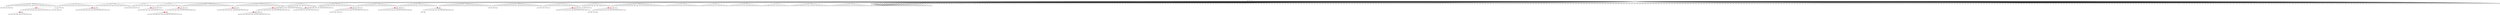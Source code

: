 digraph g {
	"64" -> "65";
	"65" [label="38"];
	"60" -> "61";
	"61" [color=indianred1, style=filled, label="6"];
	"59" -> "60";
	"60" [label="34"];
	"58" -> "59";
	"59" [color=indianred1, style=filled, label="46"];
	"58" -> "62";
	"62" [label="42"];
	"57" -> "58";
	"58" [label="6"];
	"55" -> "56";
	"56" [color=indianred1, style=filled, label="27"];
	"54" -> "55";
	"55" [label="47"];
	"52" -> "53";
	"53" [label="8"];
	"50" -> "51";
	"51" [color=indianred1, style=filled, label="29"];
	"49" -> "50";
	"50" [label="2"];
	"46" -> "47";
	"47" [color=indianred1, style=filled, label="18"];
	"45" -> "46";
	"46" [label="33"];
	"44" -> "45";
	"45" [color=indianred1, style=filled, label="10"];
	"43" -> "44";
	"44" [label="18"];
	"41" -> "42";
	"42" [color=indianred1, style=filled, label="48"];
	"40" -> "41";
	"41" [label="5"];
	"37" -> "38";
	"38" [color=indianred1, style=filled, label="50"];
	"36" -> "37";
	"37" [label="16"];
	"35" -> "36";
	"36" [color=indianred1, style=filled, label="35"];
	"34" -> "35";
	"35" [label="50"];
	"34" -> "39";
	"39" [label="44"];
	"29" -> "30";
	"30" [color=indianred1, style=filled, label="39"];
	"28" -> "29";
	"29" [label="17"];
	"28" -> "31";
	"31" [label="7"];
	"26" -> "27";
	"27" [label="31"];
	"25" -> "26";
	"26" [color=indianred1, style=filled, label="37"];
	"24" -> "25";
	"25" [label="49"];
	"21" -> "22";
	"22" [color=indianred1, style=filled, label="41"];
	"20" -> "21";
	"21" [label="32"];
	"18" -> "19";
	"19" [label="1"];
	"17" -> "18";
	"18" [color=indianred1, style=filled, label="28"];
	"16" -> "17";
	"17" [label="4"];
	"13" -> "14";
	"14" [label="36"];
	"10" -> "11";
	"11" [label="21"];
	"8" -> "9";
	"9" [color=indianred1, style=filled, label="15"];
	"6" -> "7";
	"7" [label="26"];
	"6" -> "8";
	"8" [label="43"];
	"4" -> "5";
	"5" [label="11"];
	"3" -> "4";
	"4" [color=indianred1, style=filled, label="40"];
	"2" -> "3";
	"3" [label="22"];
	"0" -> "1";
	"1" [label="9"];
	"0" -> "2";
	"2" [label="40"];
	"0" -> "6";
	"6" [label="15"];
	"0" -> "10";
	"10" [label="25"];
	"0" -> "12";
	"12" [label="45"];
	"0" -> "13";
	"13" [label="30"];
	"0" -> "15";
	"15" [label="14"];
	"0" -> "16";
	"16" [label="28"];
	"0" -> "20";
	"20" [label="41"];
	"0" -> "23";
	"23" [label="3"];
	"0" -> "24";
	"24" [label="37"];
	"0" -> "28";
	"28" [label="39"];
	"0" -> "32";
	"32" [label="24"];
	"0" -> "33";
	"33" [label="20"];
	"0" -> "34";
	"34" [label="35"];
	"0" -> "40";
	"40" [label="48"];
	"0" -> "43";
	"43" [label="10"];
	"0" -> "48";
	"48" [label="13"];
	"0" -> "49";
	"49" [label="29"];
	"0" -> "52";
	"52" [label="23"];
	"0" -> "54";
	"54" [label="27"];
	"0" -> "57";
	"57" [label="46"];
	"0" -> "63";
	"63" [label="12"];
	"0" -> "64";
	"64" [label="19"];
	"0" [label="germline"];
	"0" -> "cell1";
	"cell1" [shape=box];
	"6" -> "cell2";
	"cell2" [shape=box];
	"0" -> "cell3";
	"cell3" [shape=box];
	"10" -> "cell4";
	"cell4" [shape=box];
	"15" -> "cell5";
	"cell5" [shape=box];
	"0" -> "cell6";
	"cell6" [shape=box];
	"0" -> "cell7";
	"cell7" [shape=box];
	"32" -> "cell8";
	"cell8" [shape=box];
	"0" -> "cell9";
	"cell9" [shape=box];
	"0" -> "cell10";
	"cell10" [shape=box];
	"0" -> "cell11";
	"cell11" [shape=box];
	"0" -> "cell12";
	"cell12" [shape=box];
	"0" -> "cell13";
	"cell13" [shape=box];
	"32" -> "cell14";
	"cell14" [shape=box];
	"0" -> "cell15";
	"cell15" [shape=box];
	"1" -> "cell16";
	"cell16" [shape=box];
	"30" -> "cell17";
	"cell17" [shape=box];
	"57" -> "cell18";
	"cell18" [shape=box];
	"24" -> "cell19";
	"cell19" [shape=box];
	"15" -> "cell20";
	"cell20" [shape=box];
	"45" -> "cell21";
	"cell21" [shape=box];
	"18" -> "cell22";
	"cell22" [shape=box];
	"62" -> "cell23";
	"cell23" [shape=box];
	"1" -> "cell24";
	"cell24" [shape=box];
	"0" -> "cell25";
	"cell25" [shape=box];
	"9" -> "cell26";
	"cell26" [shape=box];
	"0" -> "cell27";
	"cell27" [shape=box];
	"15" -> "cell28";
	"cell28" [shape=box];
	"0" -> "cell29";
	"cell29" [shape=box];
	"0" -> "cell30";
	"cell30" [shape=box];
	"0" -> "cell31";
	"cell31" [shape=box];
	"0" -> "cell32";
	"cell32" [shape=box];
	"64" -> "cell33";
	"cell33" [shape=box];
	"0" -> "cell34";
	"cell34" [shape=box];
	"13" -> "cell35";
	"cell35" [shape=box];
	"0" -> "cell36";
	"cell36" [shape=box];
	"0" -> "cell37";
	"cell37" [shape=box];
	"0" -> "cell38";
	"cell38" [shape=box];
	"0" -> "cell39";
	"cell39" [shape=box];
	"8" -> "cell40";
	"cell40" [shape=box];
	"0" -> "cell41";
	"cell41" [shape=box];
	"0" -> "cell42";
	"cell42" [shape=box];
	"0" -> "cell43";
	"cell43" [shape=box];
	"34" -> "cell44";
	"cell44" [shape=box];
	"23" -> "cell45";
	"cell45" [shape=box];
	"0" -> "cell46";
	"cell46" [shape=box];
	"0" -> "cell47";
	"cell47" [shape=box];
	"0" -> "cell48";
	"cell48" [shape=box];
	"22" -> "cell49";
	"cell49" [shape=box];
	"12" -> "cell50";
	"cell50" [shape=box];
	"0" -> "cell51";
	"cell51" [shape=box];
	"30" -> "cell52";
	"cell52" [shape=box];
	"0" -> "cell53";
	"cell53" [shape=box];
	"0" -> "cell54";
	"cell54" [shape=box];
	"14" -> "cell55";
	"cell55" [shape=box];
	"8" -> "cell56";
	"cell56" [shape=box];
	"0" -> "cell57";
	"cell57" [shape=box];
	"61" -> "cell58";
	"cell58" [shape=box];
	"0" -> "cell59";
	"cell59" [shape=box];
	"0" -> "cell60";
	"cell60" [shape=box];
	"0" -> "cell61";
	"cell61" [shape=box];
	"0" -> "cell62";
	"cell62" [shape=box];
	"50" -> "cell63";
	"cell63" [shape=box];
	"0" -> "cell64";
	"cell64" [shape=box];
	"0" -> "cell65";
	"cell65" [shape=box];
	"4" -> "cell66";
	"cell66" [shape=box];
	"15" -> "cell67";
	"cell67" [shape=box];
	"43" -> "cell68";
	"cell68" [shape=box];
	"28" -> "cell69";
	"cell69" [shape=box];
	"0" -> "cell70";
	"cell70" [shape=box];
	"2" -> "cell71";
	"cell71" [shape=box];
	"0" -> "cell72";
	"cell72" [shape=box];
	"13" -> "cell73";
	"cell73" [shape=box];
	"63" -> "cell74";
	"cell74" [shape=box];
	"34" -> "cell75";
	"cell75" [shape=box];
	"0" -> "cell76";
	"cell76" [shape=box];
	"0" -> "cell77";
	"cell77" [shape=box];
	"26" -> "cell78";
	"cell78" [shape=box];
	"20" -> "cell79";
	"cell79" [shape=box];
	"38" -> "cell80";
	"cell80" [shape=box];
	"0" -> "cell81";
	"cell81" [shape=box];
	"0" -> "cell82";
	"cell82" [shape=box];
	"0" -> "cell83";
	"cell83" [shape=box];
	"59" -> "cell84";
	"cell84" [shape=box];
	"0" -> "cell85";
	"cell85" [shape=box];
	"2" -> "cell86";
	"cell86" [shape=box];
	"0" -> "cell87";
	"cell87" [shape=box];
	"56" -> "cell88";
	"cell88" [shape=box];
	"0" -> "cell89";
	"cell89" [shape=box];
	"59" -> "cell90";
	"cell90" [shape=box];
	"9" -> "cell91";
	"cell91" [shape=box];
	"56" -> "cell92";
	"cell92" [shape=box];
	"27" -> "cell93";
	"cell93" [shape=box];
	"0" -> "cell94";
	"cell94" [shape=box];
	"20" -> "cell95";
	"cell95" [shape=box];
	"45" -> "cell96";
	"cell96" [shape=box];
	"54" -> "cell97";
	"cell97" [shape=box];
	"0" -> "cell98";
	"cell98" [shape=box];
	"36" -> "cell99";
	"cell99" [shape=box];
	"0" -> "cell100";
	"cell100" [shape=box];
	"64" -> "cell101";
	"cell101" [shape=box];
	"64" -> "cell102";
	"cell102" [shape=box];
	"0" -> "cell103";
	"cell103" [shape=box];
	"60" -> "cell104";
	"cell104" [shape=box];
	"57" -> "cell105";
	"cell105" [shape=box];
	"0" -> "cell106";
	"cell106" [shape=box];
	"33" -> "cell107";
	"cell107" [shape=box];
	"16" -> "cell108";
	"cell108" [shape=box];
	"43" -> "cell109";
	"cell109" [shape=box];
	"40" -> "cell110";
	"cell110" [shape=box];
	"54" -> "cell111";
	"cell111" [shape=box];
	"22" -> "cell112";
	"cell112" [shape=box];
	"44" -> "cell113";
	"cell113" [shape=box];
	"33" -> "cell114";
	"cell114" [shape=box];
	"0" -> "cell115";
	"cell115" [shape=box];
	"0" -> "cell116";
	"cell116" [shape=box];
	"0" -> "cell117";
	"cell117" [shape=box];
	"13" -> "cell118";
	"cell118" [shape=box];
	"0" -> "cell119";
	"cell119" [shape=box];
	"7" -> "cell120";
	"cell120" [shape=box];
	"35" -> "cell121";
	"cell121" [shape=box];
	"53" -> "cell122";
	"cell122" [shape=box];
	"0" -> "cell123";
	"cell123" [shape=box];
	"2" -> "cell124";
	"cell124" [shape=box];
	"43" -> "cell125";
	"cell125" [shape=box];
	"0" -> "cell126";
	"cell126" [shape=box];
	"0" -> "cell127";
	"cell127" [shape=box];
	"0" -> "cell128";
	"cell128" [shape=box];
	"0" -> "cell129";
	"cell129" [shape=box];
	"0" -> "cell130";
	"cell130" [shape=box];
	"1" -> "cell131";
	"cell131" [shape=box];
	"57" -> "cell132";
	"cell132" [shape=box];
	"0" -> "cell133";
	"cell133" [shape=box];
	"10" -> "cell134";
	"cell134" [shape=box];
	"64" -> "cell135";
	"cell135" [shape=box];
	"0" -> "cell136";
	"cell136" [shape=box];
	"0" -> "cell137";
	"cell137" [shape=box];
	"0" -> "cell138";
	"cell138" [shape=box];
	"0" -> "cell139";
	"cell139" [shape=box];
	"1" -> "cell140";
	"cell140" [shape=box];
	"28" -> "cell141";
	"cell141" [shape=box];
	"2" -> "cell142";
	"cell142" [shape=box];
	"0" -> "cell143";
	"cell143" [shape=box];
	"36" -> "cell144";
	"cell144" [shape=box];
	"0" -> "cell145";
	"cell145" [shape=box];
	"47" -> "cell146";
	"cell146" [shape=box];
	"0" -> "cell147";
	"cell147" [shape=box];
	"24" -> "cell148";
	"cell148" [shape=box];
	"0" -> "cell149";
	"cell149" [shape=box];
	"0" -> "cell150";
	"cell150" [shape=box];
	"0" -> "cell151";
	"cell151" [shape=box];
	"42" -> "cell152";
	"cell152" [shape=box];
	"43" -> "cell153";
	"cell153" [shape=box];
	"0" -> "cell154";
	"cell154" [shape=box];
	"0" -> "cell155";
	"cell155" [shape=box];
	"0" -> "cell156";
	"cell156" [shape=box];
	"13" -> "cell157";
	"cell157" [shape=box];
	"53" -> "cell158";
	"cell158" [shape=box];
	"0" -> "cell159";
	"cell159" [shape=box];
	"0" -> "cell160";
	"cell160" [shape=box];
	"27" -> "cell161";
	"cell161" [shape=box];
	"0" -> "cell162";
	"cell162" [shape=box];
	"28" -> "cell163";
	"cell163" [shape=box];
	"44" -> "cell164";
	"cell164" [shape=box];
	"57" -> "cell165";
	"cell165" [shape=box];
	"13" -> "cell166";
	"cell166" [shape=box];
	"0" -> "cell167";
	"cell167" [shape=box];
	"12" -> "cell168";
	"cell168" [shape=box];
	"16" -> "cell169";
	"cell169" [shape=box];
	"0" -> "cell170";
	"cell170" [shape=box];
	"18" -> "cell171";
	"cell171" [shape=box];
	"9" -> "cell172";
	"cell172" [shape=box];
	"38" -> "cell173";
	"cell173" [shape=box];
	"0" -> "cell174";
	"cell174" [shape=box];
	"23" -> "cell175";
	"cell175" [shape=box];
	"1" -> "cell176";
	"cell176" [shape=box];
	"12" -> "cell177";
	"cell177" [shape=box];
	"40" -> "cell178";
	"cell178" [shape=box];
	"0" -> "cell179";
	"cell179" [shape=box];
	"11" -> "cell180";
	"cell180" [shape=box];
	"22" -> "cell181";
	"cell181" [shape=box];
	"0" -> "cell182";
	"cell182" [shape=box];
	"0" -> "cell183";
	"cell183" [shape=box];
	"39" -> "cell184";
	"cell184" [shape=box];
	"43" -> "cell185";
	"cell185" [shape=box];
	"0" -> "cell186";
	"cell186" [shape=box];
	"47" -> "cell187";
	"cell187" [shape=box];
	"0" -> "cell188";
	"cell188" [shape=box];
	"0" -> "cell189";
	"cell189" [shape=box];
	"0" -> "cell190";
	"cell190" [shape=box];
	"61" -> "cell191";
	"cell191" [shape=box];
	"0" -> "cell192";
	"cell192" [shape=box];
	"0" -> "cell193";
	"cell193" [shape=box];
	"0" -> "cell194";
	"cell194" [shape=box];
	"50" -> "cell195";
	"cell195" [shape=box];
	"51" -> "cell196";
	"cell196" [shape=box];
	"0" -> "cell197";
	"cell197" [shape=box];
	"0" -> "cell198";
	"cell198" [shape=box];
	"5" -> "cell199";
	"cell199" [shape=box];
	"0" -> "cell200";
	"cell200" [shape=box];
	"45" -> "cell201";
	"cell201" [shape=box];
	"0" -> "cell202";
	"cell202" [shape=box];
	"33" -> "cell203";
	"cell203" [shape=box];
	"13" -> "cell204";
	"cell204" [shape=box];
	"26" -> "cell205";
	"cell205" [shape=box];
	"0" -> "cell206";
	"cell206" [shape=box];
	"30" -> "cell207";
	"cell207" [shape=box];
	"0" -> "cell208";
	"cell208" [shape=box];
	"56" -> "cell209";
	"cell209" [shape=box];
	"38" -> "cell210";
	"cell210" [shape=box];
	"0" -> "cell211";
	"cell211" [shape=box];
	"2" -> "cell212";
	"cell212" [shape=box];
	"0" -> "cell213";
	"cell213" [shape=box];
	"13" -> "cell214";
	"cell214" [shape=box];
	"0" -> "cell215";
	"cell215" [shape=box];
	"0" -> "cell216";
	"cell216" [shape=box];
	"0" -> "cell217";
	"cell217" [shape=box];
	"0" -> "cell218";
	"cell218" [shape=box];
	"0" -> "cell219";
	"cell219" [shape=box];
	"0" -> "cell220";
	"cell220" [shape=box];
	"15" -> "cell221";
	"cell221" [shape=box];
	"0" -> "cell222";
	"cell222" [shape=box];
	"0" -> "cell223";
	"cell223" [shape=box];
	"64" -> "cell224";
	"cell224" [shape=box];
	"0" -> "cell225";
	"cell225" [shape=box];
	"0" -> "cell226";
	"cell226" [shape=box];
	"62" -> "cell227";
	"cell227" [shape=box];
	"47" -> "cell228";
	"cell228" [shape=box];
	"48" -> "cell229";
	"cell229" [shape=box];
	"0" -> "cell230";
	"cell230" [shape=box];
	"24" -> "cell231";
	"cell231" [shape=box];
	"0" -> "cell232";
	"cell232" [shape=box];
	"0" -> "cell233";
	"cell233" [shape=box];
	"0" -> "cell234";
	"cell234" [shape=box];
	"48" -> "cell235";
	"cell235" [shape=box];
	"36" -> "cell236";
	"cell236" [shape=box];
	"0" -> "cell237";
	"cell237" [shape=box];
	"0" -> "cell238";
	"cell238" [shape=box];
	"49" -> "cell239";
	"cell239" [shape=box];
	"9" -> "cell240";
	"cell240" [shape=box];
	"0" -> "cell241";
	"cell241" [shape=box];
	"16" -> "cell242";
	"cell242" [shape=box];
	"0" -> "cell243";
	"cell243" [shape=box];
	"0" -> "cell244";
	"cell244" [shape=box];
	"0" -> "cell245";
	"cell245" [shape=box];
	"0" -> "cell246";
	"cell246" [shape=box];
	"0" -> "cell247";
	"cell247" [shape=box];
	"9" -> "cell248";
	"cell248" [shape=box];
	"0" -> "cell249";
	"cell249" [shape=box];
	"0" -> "cell250";
	"cell250" [shape=box];
	"0" -> "cell251";
	"cell251" [shape=box];
	"0" -> "cell252";
	"cell252" [shape=box];
	"0" -> "cell253";
	"cell253" [shape=box];
	"63" -> "cell254";
	"cell254" [shape=box];
	"32" -> "cell255";
	"cell255" [shape=box];
	"36" -> "cell256";
	"cell256" [shape=box];
	"42" -> "cell257";
	"cell257" [shape=box];
	"29" -> "cell258";
	"cell258" [shape=box];
	"33" -> "cell259";
	"cell259" [shape=box];
	"0" -> "cell260";
	"cell260" [shape=box];
	"42" -> "cell261";
	"cell261" [shape=box];
	"0" -> "cell262";
	"cell262" [shape=box];
	"0" -> "cell263";
	"cell263" [shape=box];
	"24" -> "cell264";
	"cell264" [shape=box];
	"0" -> "cell265";
	"cell265" [shape=box];
	"0" -> "cell266";
	"cell266" [shape=box];
	"65" -> "cell267";
	"cell267" [shape=box];
	"0" -> "cell268";
	"cell268" [shape=box];
	"0" -> "cell269";
	"cell269" [shape=box];
	"0" -> "cell270";
	"cell270" [shape=box];
	"0" -> "cell271";
	"cell271" [shape=box];
	"40" -> "cell272";
	"cell272" [shape=box];
	"59" -> "cell273";
	"cell273" [shape=box];
	"0" -> "cell274";
	"cell274" [shape=box];
	"52" -> "cell275";
	"cell275" [shape=box];
	"0" -> "cell276";
	"cell276" [shape=box];
	"15" -> "cell277";
	"cell277" [shape=box];
	"0" -> "cell278";
	"cell278" [shape=box];
	"9" -> "cell279";
	"cell279" [shape=box];
	"52" -> "cell280";
	"cell280" [shape=box];
	"0" -> "cell281";
	"cell281" [shape=box];
	"0" -> "cell282";
	"cell282" [shape=box];
	"59" -> "cell283";
	"cell283" [shape=box];
	"0" -> "cell284";
	"cell284" [shape=box];
	"39" -> "cell285";
	"cell285" [shape=box];
	"0" -> "cell286";
	"cell286" [shape=box];
	"32" -> "cell287";
	"cell287" [shape=box];
	"0" -> "cell288";
	"cell288" [shape=box];
	"0" -> "cell289";
	"cell289" [shape=box];
	"0" -> "cell290";
	"cell290" [shape=box];
	"1" -> "cell291";
	"cell291" [shape=box];
	"57" -> "cell292";
	"cell292" [shape=box];
	"0" -> "cell293";
	"cell293" [shape=box];
	"64" -> "cell294";
	"cell294" [shape=box];
	"0" -> "cell295";
	"cell295" [shape=box];
	"2" -> "cell296";
	"cell296" [shape=box];
	"0" -> "cell297";
	"cell297" [shape=box];
	"28" -> "cell298";
	"cell298" [shape=box];
	"0" -> "cell299";
	"cell299" [shape=box];
	"24" -> "cell300";
	"cell300" [shape=box];
	"48" -> "cell301";
	"cell301" [shape=box];
	"4" -> "cell302";
	"cell302" [shape=box];
	"42" -> "cell303";
	"cell303" [shape=box];
	"61" -> "cell304";
	"cell304" [shape=box];
	"0" -> "cell305";
	"cell305" [shape=box];
	"23" -> "cell306";
	"cell306" [shape=box];
	"18" -> "cell307";
	"cell307" [shape=box];
	"0" -> "cell308";
	"cell308" [shape=box];
	"0" -> "cell309";
	"cell309" [shape=box];
	"0" -> "cell310";
	"cell310" [shape=box];
	"0" -> "cell311";
	"cell311" [shape=box];
	"0" -> "cell312";
	"cell312" [shape=box];
	"23" -> "cell313";
	"cell313" [shape=box];
	"51" -> "cell314";
	"cell314" [shape=box];
	"0" -> "cell315";
	"cell315" [shape=box];
	"55" -> "cell316";
	"cell316" [shape=box];
	"0" -> "cell317";
	"cell317" [shape=box];
	"0" -> "cell318";
	"cell318" [shape=box];
	"0" -> "cell319";
	"cell319" [shape=box];
	"0" -> "cell320";
	"cell320" [shape=box];
	"58" -> "cell321";
	"cell321" [shape=box];
	"0" -> "cell322";
	"cell322" [shape=box];
	"1" -> "cell323";
	"cell323" [shape=box];
	"19" -> "cell324";
	"cell324" [shape=box];
	"22" -> "cell325";
	"cell325" [shape=box];
	"0" -> "cell326";
	"cell326" [shape=box];
	"0" -> "cell327";
	"cell327" [shape=box];
	"0" -> "cell328";
	"cell328" [shape=box];
	"18" -> "cell329";
	"cell329" [shape=box];
	"54" -> "cell330";
	"cell330" [shape=box];
	"1" -> "cell331";
	"cell331" [shape=box];
	"0" -> "cell332";
	"cell332" [shape=box];
	"61" -> "cell333";
	"cell333" [shape=box];
	"13" -> "cell334";
	"cell334" [shape=box];
	"33" -> "cell335";
	"cell335" [shape=box];
	"0" -> "cell336";
	"cell336" [shape=box];
	"36" -> "cell337";
	"cell337" [shape=box];
	"0" -> "cell338";
	"cell338" [shape=box];
	"33" -> "cell339";
	"cell339" [shape=box];
	"49" -> "cell340";
	"cell340" [shape=box];
	"2" -> "cell341";
	"cell341" [shape=box];
	"0" -> "cell342";
	"cell342" [shape=box];
	"4" -> "cell343";
	"cell343" [shape=box];
	"0" -> "cell344";
	"cell344" [shape=box];
	"64" -> "cell345";
	"cell345" [shape=box];
	"42" -> "cell346";
	"cell346" [shape=box];
	"1" -> "cell347";
	"cell347" [shape=box];
	"31" -> "cell348";
	"cell348" [shape=box];
	"20" -> "cell349";
	"cell349" [shape=box];
	"0" -> "cell350";
	"cell350" [shape=box];
	"0" -> "cell351";
	"cell351" [shape=box];
	"39" -> "cell352";
	"cell352" [shape=box];
	"0" -> "cell353";
	"cell353" [shape=box];
	"0" -> "cell354";
	"cell354" [shape=box];
	"0" -> "cell355";
	"cell355" [shape=box];
	"59" -> "cell356";
	"cell356" [shape=box];
	"20" -> "cell357";
	"cell357" [shape=box];
	"0" -> "cell358";
	"cell358" [shape=box];
	"0" -> "cell359";
	"cell359" [shape=box];
	"38" -> "cell360";
	"cell360" [shape=box];
	"0" -> "cell361";
	"cell361" [shape=box];
	"0" -> "cell362";
	"cell362" [shape=box];
	"32" -> "cell363";
	"cell363" [shape=box];
	"0" -> "cell364";
	"cell364" [shape=box];
	"43" -> "cell365";
	"cell365" [shape=box];
	"0" -> "cell366";
	"cell366" [shape=box];
	"64" -> "cell367";
	"cell367" [shape=box];
	"0" -> "cell368";
	"cell368" [shape=box];
	"0" -> "cell369";
	"cell369" [shape=box];
	"0" -> "cell370";
	"cell370" [shape=box];
	"51" -> "cell371";
	"cell371" [shape=box];
	"0" -> "cell372";
	"cell372" [shape=box];
	"63" -> "cell373";
	"cell373" [shape=box];
	"51" -> "cell374";
	"cell374" [shape=box];
	"11" -> "cell375";
	"cell375" [shape=box];
	"43" -> "cell376";
	"cell376" [shape=box];
	"43" -> "cell377";
	"cell377" [shape=box];
	"51" -> "cell378";
	"cell378" [shape=box];
	"0" -> "cell379";
	"cell379" [shape=box];
	"0" -> "cell380";
	"cell380" [shape=box];
	"0" -> "cell381";
	"cell381" [shape=box];
	"0" -> "cell382";
	"cell382" [shape=box];
	"47" -> "cell383";
	"cell383" [shape=box];
	"0" -> "cell384";
	"cell384" [shape=box];
	"38" -> "cell385";
	"cell385" [shape=box];
	"0" -> "cell386";
	"cell386" [shape=box];
	"0" -> "cell387";
	"cell387" [shape=box];
	"24" -> "cell388";
	"cell388" [shape=box];
	"0" -> "cell389";
	"cell389" [shape=box];
	"0" -> "cell390";
	"cell390" [shape=box];
	"41" -> "cell391";
	"cell391" [shape=box];
	"57" -> "cell392";
	"cell392" [shape=box];
	"0" -> "cell393";
	"cell393" [shape=box];
	"22" -> "cell394";
	"cell394" [shape=box];
	"42" -> "cell395";
	"cell395" [shape=box];
	"3" -> "cell396";
	"cell396" [shape=box];
	"32" -> "cell397";
	"cell397" [shape=box];
	"42" -> "cell398";
	"cell398" [shape=box];
	"9" -> "cell399";
	"cell399" [shape=box];
	"10" -> "cell400";
	"cell400" [shape=box];
	"0" -> "cell401";
	"cell401" [shape=box];
	"47" -> "cell402";
	"cell402" [shape=box];
	"0" -> "cell403";
	"cell403" [shape=box];
	"17" -> "cell404";
	"cell404" [shape=box];
	"52" -> "cell405";
	"cell405" [shape=box];
	"0" -> "cell406";
	"cell406" [shape=box];
	"0" -> "cell407";
	"cell407" [shape=box];
	"28" -> "cell408";
	"cell408" [shape=box];
	"63" -> "cell409";
	"cell409" [shape=box];
	"0" -> "cell410";
	"cell410" [shape=box];
	"0" -> "cell411";
	"cell411" [shape=box];
	"40" -> "cell412";
	"cell412" [shape=box];
	"0" -> "cell413";
	"cell413" [shape=box];
	"0" -> "cell414";
	"cell414" [shape=box];
	"0" -> "cell415";
	"cell415" [shape=box];
	"0" -> "cell416";
	"cell416" [shape=box];
	"0" -> "cell417";
	"cell417" [shape=box];
	"0" -> "cell418";
	"cell418" [shape=box];
	"0" -> "cell419";
	"cell419" [shape=box];
	"0" -> "cell420";
	"cell420" [shape=box];
	"0" -> "cell421";
	"cell421" [shape=box];
	"16" -> "cell422";
	"cell422" [shape=box];
	"0" -> "cell423";
	"cell423" [shape=box];
	"0" -> "cell424";
	"cell424" [shape=box];
	"0" -> "cell425";
	"cell425" [shape=box];
	"0" -> "cell426";
	"cell426" [shape=box];
	"18" -> "cell427";
	"cell427" [shape=box];
	"49" -> "cell428";
	"cell428" [shape=box];
	"16" -> "cell429";
	"cell429" [shape=box];
	"0" -> "cell430";
	"cell430" [shape=box];
	"2" -> "cell431";
	"cell431" [shape=box];
	"0" -> "cell432";
	"cell432" [shape=box];
	"0" -> "cell433";
	"cell433" [shape=box];
	"51" -> "cell434";
	"cell434" [shape=box];
	"0" -> "cell435";
	"cell435" [shape=box];
	"0" -> "cell436";
	"cell436" [shape=box];
	"0" -> "cell437";
	"cell437" [shape=box];
	"0" -> "cell438";
	"cell438" [shape=box];
	"0" -> "cell439";
	"cell439" [shape=box];
	"0" -> "cell440";
	"cell440" [shape=box];
	"43" -> "cell441";
	"cell441" [shape=box];
	"0" -> "cell442";
	"cell442" [shape=box];
	"0" -> "cell443";
	"cell443" [shape=box];
	"0" -> "cell444";
	"cell444" [shape=box];
	"10" -> "cell445";
	"cell445" [shape=box];
	"10" -> "cell446";
	"cell446" [shape=box];
	"0" -> "cell447";
	"cell447" [shape=box];
	"32" -> "cell448";
	"cell448" [shape=box];
	"0" -> "cell449";
	"cell449" [shape=box];
	"43" -> "cell450";
	"cell450" [shape=box];
	"40" -> "cell451";
	"cell451" [shape=box];
	"23" -> "cell452";
	"cell452" [shape=box];
	"0" -> "cell453";
	"cell453" [shape=box];
	"0" -> "cell454";
	"cell454" [shape=box];
	"36" -> "cell455";
	"cell455" [shape=box];
	"22" -> "cell456";
	"cell456" [shape=box];
	"0" -> "cell457";
	"cell457" [shape=box];
	"0" -> "cell458";
	"cell458" [shape=box];
	"13" -> "cell459";
	"cell459" [shape=box];
	"54" -> "cell460";
	"cell460" [shape=box];
	"16" -> "cell461";
	"cell461" [shape=box];
	"0" -> "cell462";
	"cell462" [shape=box];
	"0" -> "cell463";
	"cell463" [shape=box];
	"65" -> "cell464";
	"cell464" [shape=box];
	"6" -> "cell465";
	"cell465" [shape=box];
	"0" -> "cell466";
	"cell466" [shape=box];
	"0" -> "cell467";
	"cell467" [shape=box];
	"0" -> "cell468";
	"cell468" [shape=box];
	"10" -> "cell469";
	"cell469" [shape=box];
	"34" -> "cell470";
	"cell470" [shape=box];
	"0" -> "cell471";
	"cell471" [shape=box];
	"9" -> "cell472";
	"cell472" [shape=box];
	"0" -> "cell473";
	"cell473" [shape=box];
	"58" -> "cell474";
	"cell474" [shape=box];
	"43" -> "cell475";
	"cell475" [shape=box];
	"24" -> "cell476";
	"cell476" [shape=box];
	"0" -> "cell477";
	"cell477" [shape=box];
	"0" -> "cell478";
	"cell478" [shape=box];
	"0" -> "cell479";
	"cell479" [shape=box];
	"0" -> "cell480";
	"cell480" [shape=box];
	"33" -> "cell481";
	"cell481" [shape=box];
	"0" -> "cell482";
	"cell482" [shape=box];
	"0" -> "cell483";
	"cell483" [shape=box];
	"0" -> "cell484";
	"cell484" [shape=box];
	"7" -> "cell485";
	"cell485" [shape=box];
	"0" -> "cell486";
	"cell486" [shape=box];
	"24" -> "cell487";
	"cell487" [shape=box];
	"51" -> "cell488";
	"cell488" [shape=box];
	"33" -> "cell489";
	"cell489" [shape=box];
	"0" -> "cell490";
	"cell490" [shape=box];
	"45" -> "cell491";
	"cell491" [shape=box];
	"0" -> "cell492";
	"cell492" [shape=box];
	"0" -> "cell493";
	"cell493" [shape=box];
	"57" -> "cell494";
	"cell494" [shape=box];
	"0" -> "cell495";
	"cell495" [shape=box];
	"0" -> "cell496";
	"cell496" [shape=box];
	"14" -> "cell497";
	"cell497" [shape=box];
	"36" -> "cell498";
	"cell498" [shape=box];
	"61" -> "cell499";
	"cell499" [shape=box];
	"65" -> "cell500";
	"cell500" [shape=box];
	"43" -> "cell501";
	"cell501" [shape=box];
	"45" -> "cell502";
	"cell502" [shape=box];
	"0" -> "cell503";
	"cell503" [shape=box];
	"26" -> "cell504";
	"cell504" [shape=box];
	"0" -> "cell505";
	"cell505" [shape=box];
	"0" -> "cell506";
	"cell506" [shape=box];
	"39" -> "cell507";
	"cell507" [shape=box];
	"0" -> "cell508";
	"cell508" [shape=box];
	"0" -> "cell509";
	"cell509" [shape=box];
	"15" -> "cell510";
	"cell510" [shape=box];
	"0" -> "cell511";
	"cell511" [shape=box];
	"0" -> "cell512";
	"cell512" [shape=box];
	"10" -> "cell513";
	"cell513" [shape=box];
	"0" -> "cell514";
	"cell514" [shape=box];
	"0" -> "cell515";
	"cell515" [shape=box];
	"0" -> "cell516";
	"cell516" [shape=box];
	"48" -> "cell517";
	"cell517" [shape=box];
	"0" -> "cell518";
	"cell518" [shape=box];
	"48" -> "cell519";
	"cell519" [shape=box];
	"4" -> "cell520";
	"cell520" [shape=box];
	"12" -> "cell521";
	"cell521" [shape=box];
	"33" -> "cell522";
	"cell522" [shape=box];
	"0" -> "cell523";
	"cell523" [shape=box];
	"0" -> "cell524";
	"cell524" [shape=box];
	"47" -> "cell525";
	"cell525" [shape=box];
	"0" -> "cell526";
	"cell526" [shape=box];
	"0" -> "cell527";
	"cell527" [shape=box];
	"0" -> "cell528";
	"cell528" [shape=box];
	"0" -> "cell529";
	"cell529" [shape=box];
	"16" -> "cell530";
	"cell530" [shape=box];
	"4" -> "cell531";
	"cell531" [shape=box];
	"42" -> "cell532";
	"cell532" [shape=box];
	"0" -> "cell533";
	"cell533" [shape=box];
	"0" -> "cell534";
	"cell534" [shape=box];
	"52" -> "cell535";
	"cell535" [shape=box];
	"13" -> "cell536";
	"cell536" [shape=box];
	"42" -> "cell537";
	"cell537" [shape=box];
	"20" -> "cell538";
	"cell538" [shape=box];
	"0" -> "cell539";
	"cell539" [shape=box];
	"0" -> "cell540";
	"cell540" [shape=box];
	"0" -> "cell541";
	"cell541" [shape=box];
	"16" -> "cell542";
	"cell542" [shape=box];
	"0" -> "cell543";
	"cell543" [shape=box];
	"4" -> "cell544";
	"cell544" [shape=box];
	"0" -> "cell545";
	"cell545" [shape=box];
	"0" -> "cell546";
	"cell546" [shape=box];
	"58" -> "cell547";
	"cell547" [shape=box];
	"34" -> "cell548";
	"cell548" [shape=box];
	"0" -> "cell549";
	"cell549" [shape=box];
	"2" -> "cell550";
	"cell550" [shape=box];
	"2" -> "cell551";
	"cell551" [shape=box];
	"12" -> "cell552";
	"cell552" [shape=box];
	"0" -> "cell553";
	"cell553" [shape=box];
	"10" -> "cell554";
	"cell554" [shape=box];
	"54" -> "cell555";
	"cell555" [shape=box];
	"10" -> "cell556";
	"cell556" [shape=box];
	"0" -> "cell557";
	"cell557" [shape=box];
	"0" -> "cell558";
	"cell558" [shape=box];
	"14" -> "cell559";
	"cell559" [shape=box];
	"0" -> "cell560";
	"cell560" [shape=box];
	"0" -> "cell561";
	"cell561" [shape=box];
	"10" -> "cell562";
	"cell562" [shape=box];
	"24" -> "cell563";
	"cell563" [shape=box];
	"0" -> "cell564";
	"cell564" [shape=box];
	"0" -> "cell565";
	"cell565" [shape=box];
	"49" -> "cell566";
	"cell566" [shape=box];
	"0" -> "cell567";
	"cell567" [shape=box];
	"0" -> "cell568";
	"cell568" [shape=box];
	"6" -> "cell569";
	"cell569" [shape=box];
	"29" -> "cell570";
	"cell570" [shape=box];
	"0" -> "cell571";
	"cell571" [shape=box];
	"37" -> "cell572";
	"cell572" [shape=box];
	"0" -> "cell573";
	"cell573" [shape=box];
	"0" -> "cell574";
	"cell574" [shape=box];
	"0" -> "cell575";
	"cell575" [shape=box];
	"36" -> "cell576";
	"cell576" [shape=box];
	"2" -> "cell577";
	"cell577" [shape=box];
	"0" -> "cell578";
	"cell578" [shape=box];
	"64" -> "cell579";
	"cell579" [shape=box];
	"24" -> "cell580";
	"cell580" [shape=box];
	"22" -> "cell581";
	"cell581" [shape=box];
	"0" -> "cell582";
	"cell582" [shape=box];
	"0" -> "cell583";
	"cell583" [shape=box];
	"35" -> "cell584";
	"cell584" [shape=box];
	"4" -> "cell585";
	"cell585" [shape=box];
	"62" -> "cell586";
	"cell586" [shape=box];
	"63" -> "cell587";
	"cell587" [shape=box];
	"28" -> "cell588";
	"cell588" [shape=box];
	"0" -> "cell589";
	"cell589" [shape=box];
	"0" -> "cell590";
	"cell590" [shape=box];
	"0" -> "cell591";
	"cell591" [shape=box];
	"20" -> "cell592";
	"cell592" [shape=box];
	"0" -> "cell593";
	"cell593" [shape=box];
	"24" -> "cell594";
	"cell594" [shape=box];
	"57" -> "cell595";
	"cell595" [shape=box];
	"54" -> "cell596";
	"cell596" [shape=box];
	"18" -> "cell597";
	"cell597" [shape=box];
	"0" -> "cell598";
	"cell598" [shape=box];
	"54" -> "cell599";
	"cell599" [shape=box];
	"16" -> "cell600";
	"cell600" [shape=box];
	"0" -> "cell601";
	"cell601" [shape=box];
	"31" -> "cell602";
	"cell602" [shape=box];
	"38" -> "cell603";
	"cell603" [shape=box];
	"0" -> "cell604";
	"cell604" [shape=box];
	"53" -> "cell605";
	"cell605" [shape=box];
	"6" -> "cell606";
	"cell606" [shape=box];
	"6" -> "cell607";
	"cell607" [shape=box];
	"0" -> "cell608";
	"cell608" [shape=box];
	"56" -> "cell609";
	"cell609" [shape=box];
	"49" -> "cell610";
	"cell610" [shape=box];
	"40" -> "cell611";
	"cell611" [shape=box];
	"47" -> "cell612";
	"cell612" [shape=box];
	"0" -> "cell613";
	"cell613" [shape=box];
	"0" -> "cell614";
	"cell614" [shape=box];
	"0" -> "cell615";
	"cell615" [shape=box];
	"20" -> "cell616";
	"cell616" [shape=box];
	"26" -> "cell617";
	"cell617" [shape=box];
	"12" -> "cell618";
	"cell618" [shape=box];
	"26" -> "cell619";
	"cell619" [shape=box];
	"1" -> "cell620";
	"cell620" [shape=box];
	"39" -> "cell621";
	"cell621" [shape=box];
	"0" -> "cell622";
	"cell622" [shape=box];
	"0" -> "cell623";
	"cell623" [shape=box];
	"0" -> "cell624";
	"cell624" [shape=box];
	"0" -> "cell625";
	"cell625" [shape=box];
	"29" -> "cell626";
	"cell626" [shape=box];
	"52" -> "cell627";
	"cell627" [shape=box];
	"30" -> "cell628";
	"cell628" [shape=box];
	"0" -> "cell629";
	"cell629" [shape=box];
	"9" -> "cell630";
	"cell630" [shape=box];
	"51" -> "cell631";
	"cell631" [shape=box];
	"0" -> "cell632";
	"cell632" [shape=box];
	"0" -> "cell633";
	"cell633" [shape=box];
	"0" -> "cell634";
	"cell634" [shape=box];
	"13" -> "cell635";
	"cell635" [shape=box];
	"0" -> "cell636";
	"cell636" [shape=box];
	"0" -> "cell637";
	"cell637" [shape=box];
	"0" -> "cell638";
	"cell638" [shape=box];
	"0" -> "cell639";
	"cell639" [shape=box];
	"0" -> "cell640";
	"cell640" [shape=box];
	"2" -> "cell641";
	"cell641" [shape=box];
	"0" -> "cell642";
	"cell642" [shape=box];
	"56" -> "cell643";
	"cell643" [shape=box];
	"34" -> "cell644";
	"cell644" [shape=box];
	"0" -> "cell645";
	"cell645" [shape=box];
	"36" -> "cell646";
	"cell646" [shape=box];
	"51" -> "cell647";
	"cell647" [shape=box];
	"0" -> "cell648";
	"cell648" [shape=box];
	"0" -> "cell649";
	"cell649" [shape=box];
	"64" -> "cell650";
	"cell650" [shape=box];
	"63" -> "cell651";
	"cell651" [shape=box];
	"59" -> "cell652";
	"cell652" [shape=box];
	"0" -> "cell653";
	"cell653" [shape=box];
	"0" -> "cell654";
	"cell654" [shape=box];
	"0" -> "cell655";
	"cell655" [shape=box];
	"0" -> "cell656";
	"cell656" [shape=box];
	"0" -> "cell657";
	"cell657" [shape=box];
	"47" -> "cell658";
	"cell658" [shape=box];
	"0" -> "cell659";
	"cell659" [shape=box];
	"0" -> "cell660";
	"cell660" [shape=box];
	"22" -> "cell661";
	"cell661" [shape=box];
	"1" -> "cell662";
	"cell662" [shape=box];
	"0" -> "cell663";
	"cell663" [shape=box];
	"0" -> "cell664";
	"cell664" [shape=box];
	"0" -> "cell665";
	"cell665" [shape=box];
	"0" -> "cell666";
	"cell666" [shape=box];
	"0" -> "cell667";
	"cell667" [shape=box];
	"26" -> "cell668";
	"cell668" [shape=box];
	"0" -> "cell669";
	"cell669" [shape=box];
	"0" -> "cell670";
	"cell670" [shape=box];
	"6" -> "cell671";
	"cell671" [shape=box];
	"0" -> "cell672";
	"cell672" [shape=box];
	"0" -> "cell673";
	"cell673" [shape=box];
	"0" -> "cell674";
	"cell674" [shape=box];
	"0" -> "cell675";
	"cell675" [shape=box];
	"5" -> "cell676";
	"cell676" [shape=box];
	"30" -> "cell677";
	"cell677" [shape=box];
	"0" -> "cell678";
	"cell678" [shape=box];
	"0" -> "cell679";
	"cell679" [shape=box];
	"65" -> "cell680";
	"cell680" [shape=box];
	"0" -> "cell681";
	"cell681" [shape=box];
	"56" -> "cell682";
	"cell682" [shape=box];
	"0" -> "cell683";
	"cell683" [shape=box];
	"8" -> "cell684";
	"cell684" [shape=box];
	"34" -> "cell685";
	"cell685" [shape=box];
	"0" -> "cell686";
	"cell686" [shape=box];
	"0" -> "cell687";
	"cell687" [shape=box];
	"0" -> "cell688";
	"cell688" [shape=box];
	"0" -> "cell689";
	"cell689" [shape=box];
	"25" -> "cell690";
	"cell690" [shape=box];
	"0" -> "cell691";
	"cell691" [shape=box];
	"0" -> "cell692";
	"cell692" [shape=box];
	"0" -> "cell693";
	"cell693" [shape=box];
	"0" -> "cell694";
	"cell694" [shape=box];
	"0" -> "cell695";
	"cell695" [shape=box];
	"16" -> "cell696";
	"cell696" [shape=box];
	"0" -> "cell697";
	"cell697" [shape=box];
	"56" -> "cell698";
	"cell698" [shape=box];
	"37" -> "cell699";
	"cell699" [shape=box];
	"23" -> "cell700";
	"cell700" [shape=box];
	"0" -> "cell701";
	"cell701" [shape=box];
	"20" -> "cell702";
	"cell702" [shape=box];
	"32" -> "cell703";
	"cell703" [shape=box];
	"0" -> "cell704";
	"cell704" [shape=box];
	"0" -> "cell705";
	"cell705" [shape=box];
	"0" -> "cell706";
	"cell706" [shape=box];
	"22" -> "cell707";
	"cell707" [shape=box];
	"57" -> "cell708";
	"cell708" [shape=box];
	"0" -> "cell709";
	"cell709" [shape=box];
	"61" -> "cell710";
	"cell710" [shape=box];
	"0" -> "cell711";
	"cell711" [shape=box];
	"26" -> "cell712";
	"cell712" [shape=box];
	"0" -> "cell713";
	"cell713" [shape=box];
	"5" -> "cell714";
	"cell714" [shape=box];
	"0" -> "cell715";
	"cell715" [shape=box];
	"43" -> "cell716";
	"cell716" [shape=box];
	"0" -> "cell717";
	"cell717" [shape=box];
	"0" -> "cell718";
	"cell718" [shape=box];
	"0" -> "cell719";
	"cell719" [shape=box];
	"0" -> "cell720";
	"cell720" [shape=box];
	"0" -> "cell721";
	"cell721" [shape=box];
	"11" -> "cell722";
	"cell722" [shape=box];
	"0" -> "cell723";
	"cell723" [shape=box];
	"47" -> "cell724";
	"cell724" [shape=box];
	"0" -> "cell725";
	"cell725" [shape=box];
	"0" -> "cell726";
	"cell726" [shape=box];
	"63" -> "cell727";
	"cell727" [shape=box];
	"33" -> "cell728";
	"cell728" [shape=box];
	"47" -> "cell729";
	"cell729" [shape=box];
	"24" -> "cell730";
	"cell730" [shape=box];
	"0" -> "cell731";
	"cell731" [shape=box];
	"63" -> "cell732";
	"cell732" [shape=box];
	"0" -> "cell733";
	"cell733" [shape=box];
	"53" -> "cell734";
	"cell734" [shape=box];
	"0" -> "cell735";
	"cell735" [shape=box];
	"0" -> "cell736";
	"cell736" [shape=box];
	"43" -> "cell737";
	"cell737" [shape=box];
	"0" -> "cell738";
	"cell738" [shape=box];
	"0" -> "cell739";
	"cell739" [shape=box];
	"0" -> "cell740";
	"cell740" [shape=box];
	"0" -> "cell741";
	"cell741" [shape=box];
	"30" -> "cell742";
	"cell742" [shape=box];
	"0" -> "cell743";
	"cell743" [shape=box];
	"56" -> "cell744";
	"cell744" [shape=box];
	"0" -> "cell745";
	"cell745" [shape=box];
	"0" -> "cell746";
	"cell746" [shape=box];
	"0" -> "cell747";
	"cell747" [shape=box];
	"47" -> "cell748";
	"cell748" [shape=box];
	"0" -> "cell749";
	"cell749" [shape=box];
	"64" -> "cell750";
	"cell750" [shape=box];
	"4" -> "cell751";
	"cell751" [shape=box];
	"34" -> "cell752";
	"cell752" [shape=box];
	"0" -> "cell753";
	"cell753" [shape=box];
	"45" -> "cell754";
	"cell754" [shape=box];
	"0" -> "cell755";
	"cell755" [shape=box];
	"45" -> "cell756";
	"cell756" [shape=box];
	"0" -> "cell757";
	"cell757" [shape=box];
	"0" -> "cell758";
	"cell758" [shape=box];
	"0" -> "cell759";
	"cell759" [shape=box];
	"64" -> "cell760";
	"cell760" [shape=box];
	"0" -> "cell761";
	"cell761" [shape=box];
	"32" -> "cell762";
	"cell762" [shape=box];
	"37" -> "cell763";
	"cell763" [shape=box];
	"30" -> "cell764";
	"cell764" [shape=box];
	"46" -> "cell765";
	"cell765" [shape=box];
	"0" -> "cell766";
	"cell766" [shape=box];
	"61" -> "cell767";
	"cell767" [shape=box];
	"56" -> "cell768";
	"cell768" [shape=box];
	"0" -> "cell769";
	"cell769" [shape=box];
	"28" -> "cell770";
	"cell770" [shape=box];
	"0" -> "cell771";
	"cell771" [shape=box];
	"12" -> "cell772";
	"cell772" [shape=box];
	"61" -> "cell773";
	"cell773" [shape=box];
	"0" -> "cell774";
	"cell774" [shape=box];
	"0" -> "cell775";
	"cell775" [shape=box];
	"13" -> "cell776";
	"cell776" [shape=box];
	"32" -> "cell777";
	"cell777" [shape=box];
	"49" -> "cell778";
	"cell778" [shape=box];
	"0" -> "cell779";
	"cell779" [shape=box];
	"16" -> "cell780";
	"cell780" [shape=box];
	"13" -> "cell781";
	"cell781" [shape=box];
	"0" -> "cell782";
	"cell782" [shape=box];
	"4" -> "cell783";
	"cell783" [shape=box];
	"33" -> "cell784";
	"cell784" [shape=box];
	"0" -> "cell785";
	"cell785" [shape=box];
	"0" -> "cell786";
	"cell786" [shape=box];
	"26" -> "cell787";
	"cell787" [shape=box];
	"34" -> "cell788";
	"cell788" [shape=box];
	"45" -> "cell789";
	"cell789" [shape=box];
	"0" -> "cell790";
	"cell790" [shape=box];
	"0" -> "cell791";
	"cell791" [shape=box];
	"16" -> "cell792";
	"cell792" [shape=box];
	"0" -> "cell793";
	"cell793" [shape=box];
	"22" -> "cell794";
	"cell794" [shape=box];
	"0" -> "cell795";
	"cell795" [shape=box];
	"53" -> "cell796";
	"cell796" [shape=box];
	"0" -> "cell797";
	"cell797" [shape=box];
	"38" -> "cell798";
	"cell798" [shape=box];
	"10" -> "cell799";
	"cell799" [shape=box];
	"0" -> "cell800";
	"cell800" [shape=box];
	"3" -> "cell801";
	"cell801" [shape=box];
	"0" -> "cell802";
	"cell802" [shape=box];
	"15" -> "cell803";
	"cell803" [shape=box];
	"2" -> "cell804";
	"cell804" [shape=box];
	"12" -> "cell805";
	"cell805" [shape=box];
	"6" -> "cell806";
	"cell806" [shape=box];
	"50" -> "cell807";
	"cell807" [shape=box];
	"4" -> "cell808";
	"cell808" [shape=box];
	"0" -> "cell809";
	"cell809" [shape=box];
	"12" -> "cell810";
	"cell810" [shape=box];
	"0" -> "cell811";
	"cell811" [shape=box];
	"20" -> "cell812";
	"cell812" [shape=box];
	"28" -> "cell813";
	"cell813" [shape=box];
	"0" -> "cell814";
	"cell814" [shape=box];
	"0" -> "cell815";
	"cell815" [shape=box];
	"7" -> "cell816";
	"cell816" [shape=box];
	"23" -> "cell817";
	"cell817" [shape=box];
	"20" -> "cell818";
	"cell818" [shape=box];
	"0" -> "cell819";
	"cell819" [shape=box];
	"12" -> "cell820";
	"cell820" [shape=box];
	"0" -> "cell821";
	"cell821" [shape=box];
	"0" -> "cell822";
	"cell822" [shape=box];
	"0" -> "cell823";
	"cell823" [shape=box];
	"0" -> "cell824";
	"cell824" [shape=box];
	"0" -> "cell825";
	"cell825" [shape=box];
	"0" -> "cell826";
	"cell826" [shape=box];
	"0" -> "cell827";
	"cell827" [shape=box];
	"0" -> "cell828";
	"cell828" [shape=box];
	"45" -> "cell829";
	"cell829" [shape=box];
	"33" -> "cell830";
	"cell830" [shape=box];
	"0" -> "cell831";
	"cell831" [shape=box];
	"0" -> "cell832";
	"cell832" [shape=box];
	"0" -> "cell833";
	"cell833" [shape=box];
	"0" -> "cell834";
	"cell834" [shape=box];
	"0" -> "cell835";
	"cell835" [shape=box];
	"12" -> "cell836";
	"cell836" [shape=box];
	"0" -> "cell837";
	"cell837" [shape=box];
	"0" -> "cell838";
	"cell838" [shape=box];
	"65" -> "cell839";
	"cell839" [shape=box];
	"59" -> "cell840";
	"cell840" [shape=box];
	"9" -> "cell841";
	"cell841" [shape=box];
	"28" -> "cell842";
	"cell842" [shape=box];
	"0" -> "cell843";
	"cell843" [shape=box];
	"0" -> "cell844";
	"cell844" [shape=box];
	"0" -> "cell845";
	"cell845" [shape=box];
	"0" -> "cell846";
	"cell846" [shape=box];
	"0" -> "cell847";
	"cell847" [shape=box];
	"0" -> "cell848";
	"cell848" [shape=box];
	"28" -> "cell849";
	"cell849" [shape=box];
	"31" -> "cell850";
	"cell850" [shape=box];
	"32" -> "cell851";
	"cell851" [shape=box];
	"0" -> "cell852";
	"cell852" [shape=box];
	"0" -> "cell853";
	"cell853" [shape=box];
	"0" -> "cell854";
	"cell854" [shape=box];
	"0" -> "cell855";
	"cell855" [shape=box];
	"0" -> "cell856";
	"cell856" [shape=box];
	"0" -> "cell857";
	"cell857" [shape=box];
	"0" -> "cell858";
	"cell858" [shape=box];
	"56" -> "cell859";
	"cell859" [shape=box];
	"31" -> "cell860";
	"cell860" [shape=box];
	"49" -> "cell861";
	"cell861" [shape=box];
	"0" -> "cell862";
	"cell862" [shape=box];
	"0" -> "cell863";
	"cell863" [shape=box];
	"14" -> "cell864";
	"cell864" [shape=box];
	"63" -> "cell865";
	"cell865" [shape=box];
	"0" -> "cell866";
	"cell866" [shape=box];
	"49" -> "cell867";
	"cell867" [shape=box];
	"18" -> "cell868";
	"cell868" [shape=box];
	"10" -> "cell869";
	"cell869" [shape=box];
	"33" -> "cell870";
	"cell870" [shape=box];
	"25" -> "cell871";
	"cell871" [shape=box];
	"54" -> "cell872";
	"cell872" [shape=box];
	"30" -> "cell873";
	"cell873" [shape=box];
	"0" -> "cell874";
	"cell874" [shape=box];
	"0" -> "cell875";
	"cell875" [shape=box];
	"40" -> "cell876";
	"cell876" [shape=box];
	"0" -> "cell877";
	"cell877" [shape=box];
	"22" -> "cell878";
	"cell878" [shape=box];
	"21" -> "cell879";
	"cell879" [shape=box];
	"0" -> "cell880";
	"cell880" [shape=box];
	"0" -> "cell881";
	"cell881" [shape=box];
	"0" -> "cell882";
	"cell882" [shape=box];
	"63" -> "cell883";
	"cell883" [shape=box];
	"57" -> "cell884";
	"cell884" [shape=box];
	"0" -> "cell885";
	"cell885" [shape=box];
	"45" -> "cell886";
	"cell886" [shape=box];
	"0" -> "cell887";
	"cell887" [shape=box];
	"15" -> "cell888";
	"cell888" [shape=box];
	"42" -> "cell889";
	"cell889" [shape=box];
	"64" -> "cell890";
	"cell890" [shape=box];
	"0" -> "cell891";
	"cell891" [shape=box];
	"52" -> "cell892";
	"cell892" [shape=box];
	"0" -> "cell893";
	"cell893" [shape=box];
	"0" -> "cell894";
	"cell894" [shape=box];
	"39" -> "cell895";
	"cell895" [shape=box];
	"0" -> "cell896";
	"cell896" [shape=box];
	"0" -> "cell897";
	"cell897" [shape=box];
	"0" -> "cell898";
	"cell898" [shape=box];
	"19" -> "cell899";
	"cell899" [shape=box];
	"39" -> "cell900";
	"cell900" [shape=box];
	"0" -> "cell901";
	"cell901" [shape=box];
	"0" -> "cell902";
	"cell902" [shape=box];
	"15" -> "cell903";
	"cell903" [shape=box];
	"0" -> "cell904";
	"cell904" [shape=box];
	"32" -> "cell905";
	"cell905" [shape=box];
	"0" -> "cell906";
	"cell906" [shape=box];
	"0" -> "cell907";
	"cell907" [shape=box];
	"54" -> "cell908";
	"cell908" [shape=box];
	"54" -> "cell909";
	"cell909" [shape=box];
	"35" -> "cell910";
	"cell910" [shape=box];
	"0" -> "cell911";
	"cell911" [shape=box];
	"20" -> "cell912";
	"cell912" [shape=box];
	"0" -> "cell913";
	"cell913" [shape=box];
	"13" -> "cell914";
	"cell914" [shape=box];
	"0" -> "cell915";
	"cell915" [shape=box];
	"42" -> "cell916";
	"cell916" [shape=box];
	"16" -> "cell917";
	"cell917" [shape=box];
	"0" -> "cell918";
	"cell918" [shape=box];
	"0" -> "cell919";
	"cell919" [shape=box];
	"0" -> "cell920";
	"cell920" [shape=box];
	"48" -> "cell921";
	"cell921" [shape=box];
	"32" -> "cell922";
	"cell922" [shape=box];
	"0" -> "cell923";
	"cell923" [shape=box];
	"0" -> "cell924";
	"cell924" [shape=box];
	"0" -> "cell925";
	"cell925" [shape=box];
	"0" -> "cell926";
	"cell926" [shape=box];
	"51" -> "cell927";
	"cell927" [shape=box];
	"13" -> "cell928";
	"cell928" [shape=box];
	"0" -> "cell929";
	"cell929" [shape=box];
	"0" -> "cell930";
	"cell930" [shape=box];
	"57" -> "cell931";
	"cell931" [shape=box];
	"43" -> "cell932";
	"cell932" [shape=box];
	"16" -> "cell933";
	"cell933" [shape=box];
	"0" -> "cell934";
	"cell934" [shape=box];
	"16" -> "cell935";
	"cell935" [shape=box];
	"0" -> "cell936";
	"cell936" [shape=box];
	"57" -> "cell937";
	"cell937" [shape=box];
	"0" -> "cell938";
	"cell938" [shape=box];
	"0" -> "cell939";
	"cell939" [shape=box];
	"0" -> "cell940";
	"cell940" [shape=box];
	"38" -> "cell941";
	"cell941" [shape=box];
	"59" -> "cell942";
	"cell942" [shape=box];
	"0" -> "cell943";
	"cell943" [shape=box];
	"42" -> "cell944";
	"cell944" [shape=box];
	"15" -> "cell945";
	"cell945" [shape=box];
	"0" -> "cell946";
	"cell946" [shape=box];
	"0" -> "cell947";
	"cell947" [shape=box];
	"0" -> "cell948";
	"cell948" [shape=box];
	"22" -> "cell949";
	"cell949" [shape=box];
	"0" -> "cell950";
	"cell950" [shape=box];
	"26" -> "cell951";
	"cell951" [shape=box];
	"0" -> "cell952";
	"cell952" [shape=box];
	"0" -> "cell953";
	"cell953" [shape=box];
	"25" -> "cell954";
	"cell954" [shape=box];
	"0" -> "cell955";
	"cell955" [shape=box];
	"40" -> "cell956";
	"cell956" [shape=box];
	"18" -> "cell957";
	"cell957" [shape=box];
	"64" -> "cell958";
	"cell958" [shape=box];
	"52" -> "cell959";
	"cell959" [shape=box];
	"0" -> "cell960";
	"cell960" [shape=box];
	"27" -> "cell961";
	"cell961" [shape=box];
	"0" -> "cell962";
	"cell962" [shape=box];
	"0" -> "cell963";
	"cell963" [shape=box];
	"0" -> "cell964";
	"cell964" [shape=box];
	"43" -> "cell965";
	"cell965" [shape=box];
	"0" -> "cell966";
	"cell966" [shape=box];
	"0" -> "cell967";
	"cell967" [shape=box];
	"24" -> "cell968";
	"cell968" [shape=box];
	"29" -> "cell969";
	"cell969" [shape=box];
	"0" -> "cell970";
	"cell970" [shape=box];
	"26" -> "cell971";
	"cell971" [shape=box];
	"36" -> "cell972";
	"cell972" [shape=box];
	"43" -> "cell973";
	"cell973" [shape=box];
	"0" -> "cell974";
	"cell974" [shape=box];
	"0" -> "cell975";
	"cell975" [shape=box];
	"0" -> "cell976";
	"cell976" [shape=box];
	"0" -> "cell977";
	"cell977" [shape=box];
	"0" -> "cell978";
	"cell978" [shape=box];
	"26" -> "cell979";
	"cell979" [shape=box];
	"63" -> "cell980";
	"cell980" [shape=box];
	"0" -> "cell981";
	"cell981" [shape=box];
	"18" -> "cell982";
	"cell982" [shape=box];
	"54" -> "cell983";
	"cell983" [shape=box];
	"22" -> "cell984";
	"cell984" [shape=box];
	"0" -> "cell985";
	"cell985" [shape=box];
	"0" -> "cell986";
	"cell986" [shape=box];
	"0" -> "cell987";
	"cell987" [shape=box];
	"0" -> "cell988";
	"cell988" [shape=box];
	"49" -> "cell989";
	"cell989" [shape=box];
	"36" -> "cell990";
	"cell990" [shape=box];
	"0" -> "cell991";
	"cell991" [shape=box];
	"0" -> "cell992";
	"cell992" [shape=box];
	"0" -> "cell993";
	"cell993" [shape=box];
	"0" -> "cell994";
	"cell994" [shape=box];
	"5" -> "cell995";
	"cell995" [shape=box];
	"55" -> "cell996";
	"cell996" [shape=box];
	"59" -> "cell997";
	"cell997" [shape=box];
	"0" -> "cell998";
	"cell998" [shape=box];
	"0" -> "cell999";
	"cell999" [shape=box];
	"59" -> "cell1000";
	"cell1000" [shape=box];
	"9" -> "cell1001";
	"cell1001" [shape=box];
	"2" -> "cell1002";
	"cell1002" [shape=box];
	"1" -> "cell1003";
	"cell1003" [shape=box];
	"6" -> "cell1004";
	"cell1004" [shape=box];
	"38" -> "cell1005";
	"cell1005" [shape=box];
	"0" -> "cell1006";
	"cell1006" [shape=box];
	"13" -> "cell1007";
	"cell1007" [shape=box];
	"0" -> "cell1008";
	"cell1008" [shape=box];
	"1" -> "cell1009";
	"cell1009" [shape=box];
	"0" -> "cell1010";
	"cell1010" [shape=box];
	"0" -> "cell1011";
	"cell1011" [shape=box];
	"40" -> "cell1012";
	"cell1012" [shape=box];
	"40" -> "cell1013";
	"cell1013" [shape=box];
	"0" -> "cell1014";
	"cell1014" [shape=box];
	"0" -> "cell1015";
	"cell1015" [shape=box];
	"23" -> "cell1016";
	"cell1016" [shape=box];
	"0" -> "cell1017";
	"cell1017" [shape=box];
	"0" -> "cell1018";
	"cell1018" [shape=box];
	"48" -> "cell1019";
	"cell1019" [shape=box];
	"28" -> "cell1020";
	"cell1020" [shape=box];
	"0" -> "cell1021";
	"cell1021" [shape=box];
	"9" -> "cell1022";
	"cell1022" [shape=box];
	"38" -> "cell1023";
	"cell1023" [shape=box];
	"0" -> "cell1024";
	"cell1024" [shape=box];
	"64" -> "cell1025";
	"cell1025" [shape=box];
	"18" -> "cell1026";
	"cell1026" [shape=box];
	"0" -> "cell1027";
	"cell1027" [shape=box];
	"0" -> "cell1028";
	"cell1028" [shape=box];
	"0" -> "cell1029";
	"cell1029" [shape=box];
	"48" -> "cell1030";
	"cell1030" [shape=box];
	"43" -> "cell1031";
	"cell1031" [shape=box];
	"41" -> "cell1032";
	"cell1032" [shape=box];
	"0" -> "cell1033";
	"cell1033" [shape=box];
	"0" -> "cell1034";
	"cell1034" [shape=box];
	"0" -> "cell1035";
	"cell1035" [shape=box];
	"0" -> "cell1036";
	"cell1036" [shape=box];
	"0" -> "cell1037";
	"cell1037" [shape=box];
	"0" -> "cell1038";
	"cell1038" [shape=box];
	"31" -> "cell1039";
	"cell1039" [shape=box];
	"0" -> "cell1040";
	"cell1040" [shape=box];
	"48" -> "cell1041";
	"cell1041" [shape=box];
	"0" -> "cell1042";
	"cell1042" [shape=box];
	"43" -> "cell1043";
	"cell1043" [shape=box];
	"6" -> "cell1044";
	"cell1044" [shape=box];
	"30" -> "cell1045";
	"cell1045" [shape=box];
	"0" -> "cell1046";
	"cell1046" [shape=box];
	"0" -> "cell1047";
	"cell1047" [shape=box];
	"13" -> "cell1048";
	"cell1048" [shape=box];
	"0" -> "cell1049";
	"cell1049" [shape=box];
	"0" -> "cell1050";
	"cell1050" [shape=box];
	"0" -> "cell1051";
	"cell1051" [shape=box];
	"0" -> "cell1052";
	"cell1052" [shape=box];
	"0" -> "cell1053";
	"cell1053" [shape=box];
	"0" -> "cell1054";
	"cell1054" [shape=box];
	"0" -> "cell1055";
	"cell1055" [shape=box];
	"16" -> "cell1056";
	"cell1056" [shape=box];
	"0" -> "cell1057";
	"cell1057" [shape=box];
	"32" -> "cell1058";
	"cell1058" [shape=box];
	"24" -> "cell1059";
	"cell1059" [shape=box];
	"28" -> "cell1060";
	"cell1060" [shape=box];
	"0" -> "cell1061";
	"cell1061" [shape=box];
	"2" -> "cell1062";
	"cell1062" [shape=box];
	"0" -> "cell1063";
	"cell1063" [shape=box];
	"0" -> "cell1064";
	"cell1064" [shape=box];
	"0" -> "cell1065";
	"cell1065" [shape=box];
	"6" -> "cell1066";
	"cell1066" [shape=box];
	"0" -> "cell1067";
	"cell1067" [shape=box];
	"32" -> "cell1068";
	"cell1068" [shape=box];
	"0" -> "cell1069";
	"cell1069" [shape=box];
	"7" -> "cell1070";
	"cell1070" [shape=box];
	"23" -> "cell1071";
	"cell1071" [shape=box];
	"0" -> "cell1072";
	"cell1072" [shape=box];
	"0" -> "cell1073";
	"cell1073" [shape=box];
	"56" -> "cell1074";
	"cell1074" [shape=box];
	"56" -> "cell1075";
	"cell1075" [shape=box];
	"0" -> "cell1076";
	"cell1076" [shape=box];
	"0" -> "cell1077";
	"cell1077" [shape=box];
	"0" -> "cell1078";
	"cell1078" [shape=box];
	"50" -> "cell1079";
	"cell1079" [shape=box];
	"15" -> "cell1080";
	"cell1080" [shape=box];
	"0" -> "cell1081";
	"cell1081" [shape=box];
	"20" -> "cell1082";
	"cell1082" [shape=box];
	"2" -> "cell1083";
	"cell1083" [shape=box];
	"64" -> "cell1084";
	"cell1084" [shape=box];
	"0" -> "cell1085";
	"cell1085" [shape=box];
	"21" -> "cell1086";
	"cell1086" [shape=box];
	"23" -> "cell1087";
	"cell1087" [shape=box];
	"13" -> "cell1088";
	"cell1088" [shape=box];
	"0" -> "cell1089";
	"cell1089" [shape=box];
	"61" -> "cell1090";
	"cell1090" [shape=box];
	"0" -> "cell1091";
	"cell1091" [shape=box];
	"0" -> "cell1092";
	"cell1092" [shape=box];
	"0" -> "cell1093";
	"cell1093" [shape=box];
	"63" -> "cell1094";
	"cell1094" [shape=box];
	"0" -> "cell1095";
	"cell1095" [shape=box];
	"0" -> "cell1096";
	"cell1096" [shape=box];
	"0" -> "cell1097";
	"cell1097" [shape=box];
	"57" -> "cell1098";
	"cell1098" [shape=box];
	"0" -> "cell1099";
	"cell1099" [shape=box];
	"26" -> "cell1100";
	"cell1100" [shape=box];
	"0" -> "cell1101";
	"cell1101" [shape=box];
	"0" -> "cell1102";
	"cell1102" [shape=box];
	"16" -> "cell1103";
	"cell1103" [shape=box];
	"0" -> "cell1104";
	"cell1104" [shape=box];
	"3" -> "cell1105";
	"cell1105" [shape=box];
	"0" -> "cell1106";
	"cell1106" [shape=box];
	"0" -> "cell1107";
	"cell1107" [shape=box];
	"27" -> "cell1108";
	"cell1108" [shape=box];
	"0" -> "cell1109";
	"cell1109" [shape=box];
	"9" -> "cell1110";
	"cell1110" [shape=box];
	"0" -> "cell1111";
	"cell1111" [shape=box];
	"0" -> "cell1112";
	"cell1112" [shape=box];
	"4" -> "cell1113";
	"cell1113" [shape=box];
	"0" -> "cell1114";
	"cell1114" [shape=box];
	"63" -> "cell1115";
	"cell1115" [shape=box];
	"0" -> "cell1116";
	"cell1116" [shape=box];
	"33" -> "cell1117";
	"cell1117" [shape=box];
	"0" -> "cell1118";
	"cell1118" [shape=box];
	"40" -> "cell1119";
	"cell1119" [shape=box];
	"0" -> "cell1120";
	"cell1120" [shape=box];
	"0" -> "cell1121";
	"cell1121" [shape=box];
	"25" -> "cell1122";
	"cell1122" [shape=box];
	"47" -> "cell1123";
	"cell1123" [shape=box];
	"54" -> "cell1124";
	"cell1124" [shape=box];
	"4" -> "cell1125";
	"cell1125" [shape=box];
	"0" -> "cell1126";
	"cell1126" [shape=box];
	"64" -> "cell1127";
	"cell1127" [shape=box];
	"0" -> "cell1128";
	"cell1128" [shape=box];
	"0" -> "cell1129";
	"cell1129" [shape=box];
	"11" -> "cell1130";
	"cell1130" [shape=box];
	"0" -> "cell1131";
	"cell1131" [shape=box];
	"30" -> "cell1132";
	"cell1132" [shape=box];
	"0" -> "cell1133";
	"cell1133" [shape=box];
	"0" -> "cell1134";
	"cell1134" [shape=box];
	"0" -> "cell1135";
	"cell1135" [shape=box];
	"40" -> "cell1136";
	"cell1136" [shape=box];
	"0" -> "cell1137";
	"cell1137" [shape=box];
	"0" -> "cell1138";
	"cell1138" [shape=box];
	"18" -> "cell1139";
	"cell1139" [shape=box];
	"52" -> "cell1140";
	"cell1140" [shape=box];
	"31" -> "cell1141";
	"cell1141" [shape=box];
	"34" -> "cell1142";
	"cell1142" [shape=box];
	"59" -> "cell1143";
	"cell1143" [shape=box];
	"64" -> "cell1144";
	"cell1144" [shape=box];
	"20" -> "cell1145";
	"cell1145" [shape=box];
	"44" -> "cell1146";
	"cell1146" [shape=box];
	"39" -> "cell1147";
	"cell1147" [shape=box];
	"36" -> "cell1148";
	"cell1148" [shape=box];
	"2" -> "cell1149";
	"cell1149" [shape=box];
	"21" -> "cell1150";
	"cell1150" [shape=box];
	"0" -> "cell1151";
	"cell1151" [shape=box];
	"2" -> "cell1152";
	"cell1152" [shape=box];
	"0" -> "cell1153";
	"cell1153" [shape=box];
	"0" -> "cell1154";
	"cell1154" [shape=box];
	"53" -> "cell1155";
	"cell1155" [shape=box];
	"0" -> "cell1156";
	"cell1156" [shape=box];
	"20" -> "cell1157";
	"cell1157" [shape=box];
	"34" -> "cell1158";
	"cell1158" [shape=box];
	"10" -> "cell1159";
	"cell1159" [shape=box];
	"0" -> "cell1160";
	"cell1160" [shape=box];
	"28" -> "cell1161";
	"cell1161" [shape=box];
	"0" -> "cell1162";
	"cell1162" [shape=box];
	"16" -> "cell1163";
	"cell1163" [shape=box];
	"0" -> "cell1164";
	"cell1164" [shape=box];
	"0" -> "cell1165";
	"cell1165" [shape=box];
	"0" -> "cell1166";
	"cell1166" [shape=box];
	"40" -> "cell1167";
	"cell1167" [shape=box];
	"0" -> "cell1168";
	"cell1168" [shape=box];
	"40" -> "cell1169";
	"cell1169" [shape=box];
	"15" -> "cell1170";
	"cell1170" [shape=box];
	"0" -> "cell1171";
	"cell1171" [shape=box];
	"40" -> "cell1172";
	"cell1172" [shape=box];
	"33" -> "cell1173";
	"cell1173" [shape=box];
	"0" -> "cell1174";
	"cell1174" [shape=box];
	"40" -> "cell1175";
	"cell1175" [shape=box];
	"27" -> "cell1176";
	"cell1176" [shape=box];
	"38" -> "cell1177";
	"cell1177" [shape=box];
	"0" -> "cell1178";
	"cell1178" [shape=box];
	"47" -> "cell1179";
	"cell1179" [shape=box];
	"2" -> "cell1180";
	"cell1180" [shape=box];
	"56" -> "cell1181";
	"cell1181" [shape=box];
	"40" -> "cell1182";
	"cell1182" [shape=box];
	"0" -> "cell1183";
	"cell1183" [shape=box];
	"24" -> "cell1184";
	"cell1184" [shape=box];
	"45" -> "cell1185";
	"cell1185" [shape=box];
	"0" -> "cell1186";
	"cell1186" [shape=box];
	"63" -> "cell1187";
	"cell1187" [shape=box];
	"0" -> "cell1188";
	"cell1188" [shape=box];
	"0" -> "cell1189";
	"cell1189" [shape=box];
	"54" -> "cell1190";
	"cell1190" [shape=box];
	"0" -> "cell1191";
	"cell1191" [shape=box];
	"11" -> "cell1192";
	"cell1192" [shape=box];
	"0" -> "cell1193";
	"cell1193" [shape=box];
	"0" -> "cell1194";
	"cell1194" [shape=box];
	"16" -> "cell1195";
	"cell1195" [shape=box];
	"38" -> "cell1196";
	"cell1196" [shape=box];
	"0" -> "cell1197";
	"cell1197" [shape=box];
	"0" -> "cell1198";
	"cell1198" [shape=box];
	"62" -> "cell1199";
	"cell1199" [shape=box];
	"0" -> "cell1200";
	"cell1200" [shape=box];
	labelloc="t";
	label="Confidence score: -2609.150110";
}
